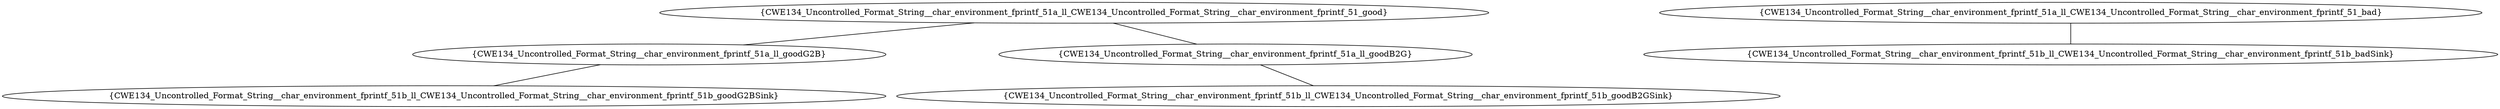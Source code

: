 graph "cg graph" {
CWE134_Uncontrolled_Format_String__char_environment_fprintf_51a_ll_CWE134_Uncontrolled_Format_String__char_environment_fprintf_51_good [label="{CWE134_Uncontrolled_Format_String__char_environment_fprintf_51a_ll_CWE134_Uncontrolled_Format_String__char_environment_fprintf_51_good}"];
CWE134_Uncontrolled_Format_String__char_environment_fprintf_51a_ll_goodG2B [label="{CWE134_Uncontrolled_Format_String__char_environment_fprintf_51a_ll_goodG2B}"];
CWE134_Uncontrolled_Format_String__char_environment_fprintf_51a_ll_goodB2G [label="{CWE134_Uncontrolled_Format_String__char_environment_fprintf_51a_ll_goodB2G}"];
CWE134_Uncontrolled_Format_String__char_environment_fprintf_51b_ll_CWE134_Uncontrolled_Format_String__char_environment_fprintf_51b_goodG2BSink [label="{CWE134_Uncontrolled_Format_String__char_environment_fprintf_51b_ll_CWE134_Uncontrolled_Format_String__char_environment_fprintf_51b_goodG2BSink}"];
CWE134_Uncontrolled_Format_String__char_environment_fprintf_51b_ll_CWE134_Uncontrolled_Format_String__char_environment_fprintf_51b_goodB2GSink [label="{CWE134_Uncontrolled_Format_String__char_environment_fprintf_51b_ll_CWE134_Uncontrolled_Format_String__char_environment_fprintf_51b_goodB2GSink}"];
CWE134_Uncontrolled_Format_String__char_environment_fprintf_51a_ll_CWE134_Uncontrolled_Format_String__char_environment_fprintf_51_bad [label="{CWE134_Uncontrolled_Format_String__char_environment_fprintf_51a_ll_CWE134_Uncontrolled_Format_String__char_environment_fprintf_51_bad}"];
CWE134_Uncontrolled_Format_String__char_environment_fprintf_51b_ll_CWE134_Uncontrolled_Format_String__char_environment_fprintf_51b_badSink [label="{CWE134_Uncontrolled_Format_String__char_environment_fprintf_51b_ll_CWE134_Uncontrolled_Format_String__char_environment_fprintf_51b_badSink}"];
CWE134_Uncontrolled_Format_String__char_environment_fprintf_51a_ll_CWE134_Uncontrolled_Format_String__char_environment_fprintf_51_good -- CWE134_Uncontrolled_Format_String__char_environment_fprintf_51a_ll_goodG2B;
CWE134_Uncontrolled_Format_String__char_environment_fprintf_51a_ll_CWE134_Uncontrolled_Format_String__char_environment_fprintf_51_good -- CWE134_Uncontrolled_Format_String__char_environment_fprintf_51a_ll_goodB2G;
CWE134_Uncontrolled_Format_String__char_environment_fprintf_51a_ll_goodG2B -- CWE134_Uncontrolled_Format_String__char_environment_fprintf_51b_ll_CWE134_Uncontrolled_Format_String__char_environment_fprintf_51b_goodG2BSink;
CWE134_Uncontrolled_Format_String__char_environment_fprintf_51a_ll_goodB2G -- CWE134_Uncontrolled_Format_String__char_environment_fprintf_51b_ll_CWE134_Uncontrolled_Format_String__char_environment_fprintf_51b_goodB2GSink;
CWE134_Uncontrolled_Format_String__char_environment_fprintf_51a_ll_CWE134_Uncontrolled_Format_String__char_environment_fprintf_51_bad -- CWE134_Uncontrolled_Format_String__char_environment_fprintf_51b_ll_CWE134_Uncontrolled_Format_String__char_environment_fprintf_51b_badSink;
}
